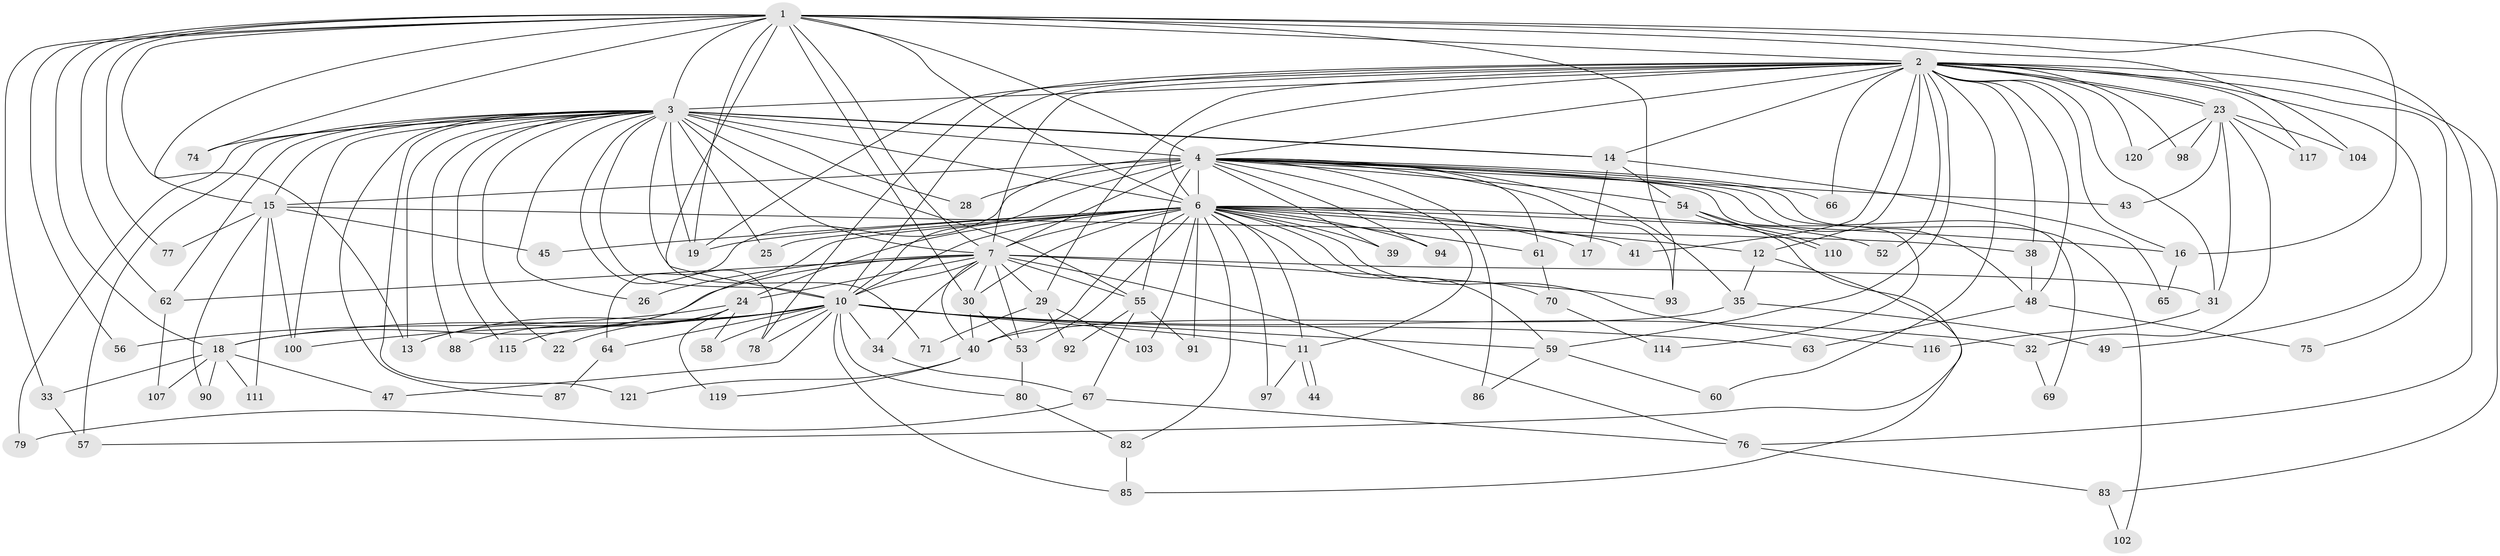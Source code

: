 // Generated by graph-tools (version 1.1) at 2025/51/02/27/25 19:51:41]
// undirected, 92 vertices, 215 edges
graph export_dot {
graph [start="1"]
  node [color=gray90,style=filled];
  1 [super="+8"];
  2 [super="+99"];
  3 [super="+5"];
  4 [super="+9"];
  6 [super="+72"];
  7 [super="+42"];
  10 [super="+50"];
  11 [super="+112"];
  12 [super="+113"];
  13 [super="+84"];
  14 [super="+51"];
  15 [super="+21"];
  16 [super="+118"];
  17;
  18 [super="+27"];
  19 [super="+20"];
  22;
  23 [super="+36"];
  24 [super="+46"];
  25;
  26;
  28;
  29;
  30 [super="+37"];
  31;
  32;
  33;
  34;
  35 [super="+81"];
  38;
  39;
  40 [super="+73"];
  41;
  43;
  44;
  45;
  47;
  48 [super="+68"];
  49;
  52;
  53 [super="+89"];
  54;
  55 [super="+96"];
  56;
  57 [super="+108"];
  58;
  59 [super="+106"];
  60;
  61;
  62 [super="+95"];
  63;
  64;
  65;
  66;
  67;
  69;
  70;
  71;
  74;
  75;
  76 [super="+109"];
  77;
  78;
  79;
  80;
  82;
  83;
  85;
  86;
  87;
  88;
  90;
  91;
  92;
  93 [super="+105"];
  94;
  97;
  98;
  100 [super="+101"];
  102;
  103;
  104;
  107;
  110;
  111;
  114;
  115;
  116;
  117;
  119;
  120;
  121;
  1 -- 2 [weight=2];
  1 -- 3 [weight=4];
  1 -- 4 [weight=4];
  1 -- 6 [weight=2];
  1 -- 7 [weight=2];
  1 -- 10 [weight=2];
  1 -- 16;
  1 -- 77;
  1 -- 62;
  1 -- 74;
  1 -- 76;
  1 -- 15;
  1 -- 18;
  1 -- 93;
  1 -- 30;
  1 -- 33;
  1 -- 104;
  1 -- 56;
  1 -- 19;
  1 -- 13;
  2 -- 3 [weight=2];
  2 -- 4 [weight=2];
  2 -- 6;
  2 -- 7;
  2 -- 10;
  2 -- 12;
  2 -- 19;
  2 -- 23;
  2 -- 23;
  2 -- 29;
  2 -- 31;
  2 -- 38;
  2 -- 41;
  2 -- 49;
  2 -- 52;
  2 -- 59;
  2 -- 60;
  2 -- 66;
  2 -- 75;
  2 -- 83;
  2 -- 98;
  2 -- 117;
  2 -- 120;
  2 -- 14;
  2 -- 78;
  2 -- 16;
  2 -- 48;
  3 -- 4 [weight=4];
  3 -- 6 [weight=2];
  3 -- 7 [weight=2];
  3 -- 10 [weight=2];
  3 -- 14;
  3 -- 14;
  3 -- 22;
  3 -- 26;
  3 -- 62;
  3 -- 74;
  3 -- 78;
  3 -- 87;
  3 -- 88;
  3 -- 121;
  3 -- 71;
  3 -- 13;
  3 -- 15;
  3 -- 79;
  3 -- 19;
  3 -- 25;
  3 -- 28;
  3 -- 100;
  3 -- 115;
  3 -- 57;
  3 -- 55;
  4 -- 6 [weight=2];
  4 -- 7 [weight=3];
  4 -- 10 [weight=2];
  4 -- 28;
  4 -- 35;
  4 -- 54;
  4 -- 66;
  4 -- 94;
  4 -- 64;
  4 -- 69;
  4 -- 15;
  4 -- 86;
  4 -- 102;
  4 -- 39;
  4 -- 43;
  4 -- 48;
  4 -- 114;
  4 -- 55;
  4 -- 61;
  4 -- 93;
  4 -- 11;
  6 -- 7;
  6 -- 10;
  6 -- 11;
  6 -- 12;
  6 -- 13;
  6 -- 16;
  6 -- 17;
  6 -- 24;
  6 -- 25;
  6 -- 30;
  6 -- 39;
  6 -- 41;
  6 -- 45;
  6 -- 52;
  6 -- 53;
  6 -- 61;
  6 -- 70;
  6 -- 82;
  6 -- 91;
  6 -- 94;
  6 -- 97;
  6 -- 103;
  6 -- 116;
  6 -- 19;
  6 -- 40;
  6 -- 59;
  7 -- 10;
  7 -- 18;
  7 -- 24 [weight=2];
  7 -- 26;
  7 -- 29;
  7 -- 31;
  7 -- 34;
  7 -- 40;
  7 -- 55;
  7 -- 62;
  7 -- 76;
  7 -- 93;
  7 -- 53;
  7 -- 30;
  10 -- 11;
  10 -- 18;
  10 -- 22;
  10 -- 32;
  10 -- 34;
  10 -- 47;
  10 -- 58;
  10 -- 59;
  10 -- 63;
  10 -- 64;
  10 -- 78;
  10 -- 80;
  10 -- 85;
  10 -- 100;
  10 -- 13;
  11 -- 44;
  11 -- 44;
  11 -- 97;
  12 -- 35;
  12 -- 85;
  14 -- 17;
  14 -- 54;
  14 -- 65;
  15 -- 38;
  15 -- 45;
  15 -- 77;
  15 -- 90;
  15 -- 111;
  15 -- 100;
  16 -- 65;
  18 -- 47;
  18 -- 33;
  18 -- 90;
  18 -- 107;
  18 -- 111;
  23 -- 32;
  23 -- 43;
  23 -- 104;
  23 -- 117;
  23 -- 120;
  23 -- 98;
  23 -- 31;
  24 -- 56;
  24 -- 58;
  24 -- 88;
  24 -- 115;
  24 -- 119;
  29 -- 71;
  29 -- 92;
  29 -- 103;
  30 -- 40;
  30 -- 53;
  31 -- 116;
  32 -- 69;
  33 -- 57;
  34 -- 67;
  35 -- 49;
  35 -- 40;
  38 -- 48;
  40 -- 119;
  40 -- 121;
  48 -- 63;
  48 -- 75;
  53 -- 80;
  54 -- 57;
  54 -- 110;
  54 -- 110;
  55 -- 67;
  55 -- 91;
  55 -- 92;
  59 -- 60;
  59 -- 86;
  61 -- 70;
  62 -- 107;
  64 -- 87;
  67 -- 76;
  67 -- 79;
  70 -- 114;
  76 -- 83;
  80 -- 82;
  82 -- 85;
  83 -- 102;
}
